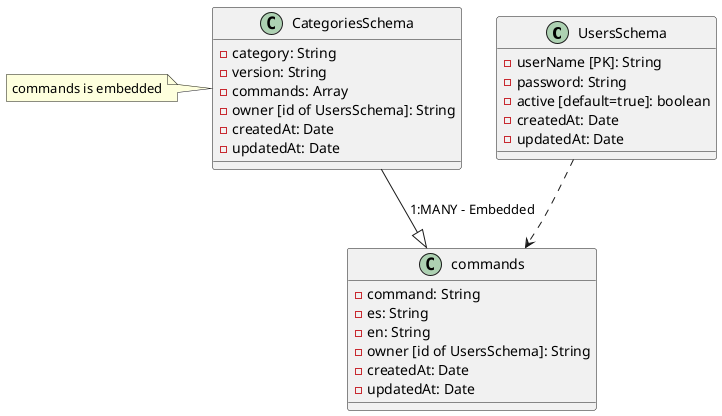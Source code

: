 @startuml

class UsersSchema{
    -userName [PK]: String
    -password: String
    -active [default=true]: boolean
    -createdAt: Date
    -updatedAt: Date
}

class CategoriesSchema{
    -category: String
    -version: String
    -commands: Array
    -owner [id of UsersSchema]: String
    -createdAt: Date
    -updatedAt: Date
}

class CategoriesSchema
    note left: commands is embedded

class commands{
    -command: String
    -es: String
    -en: String
    -owner [id of UsersSchema]: String
        -createdAt: Date
    -updatedAt: Date
}

CategoriesSchema --|> commands: 1:MANY - Embedded
UsersSchema -[dashed]-> commands

@enduml